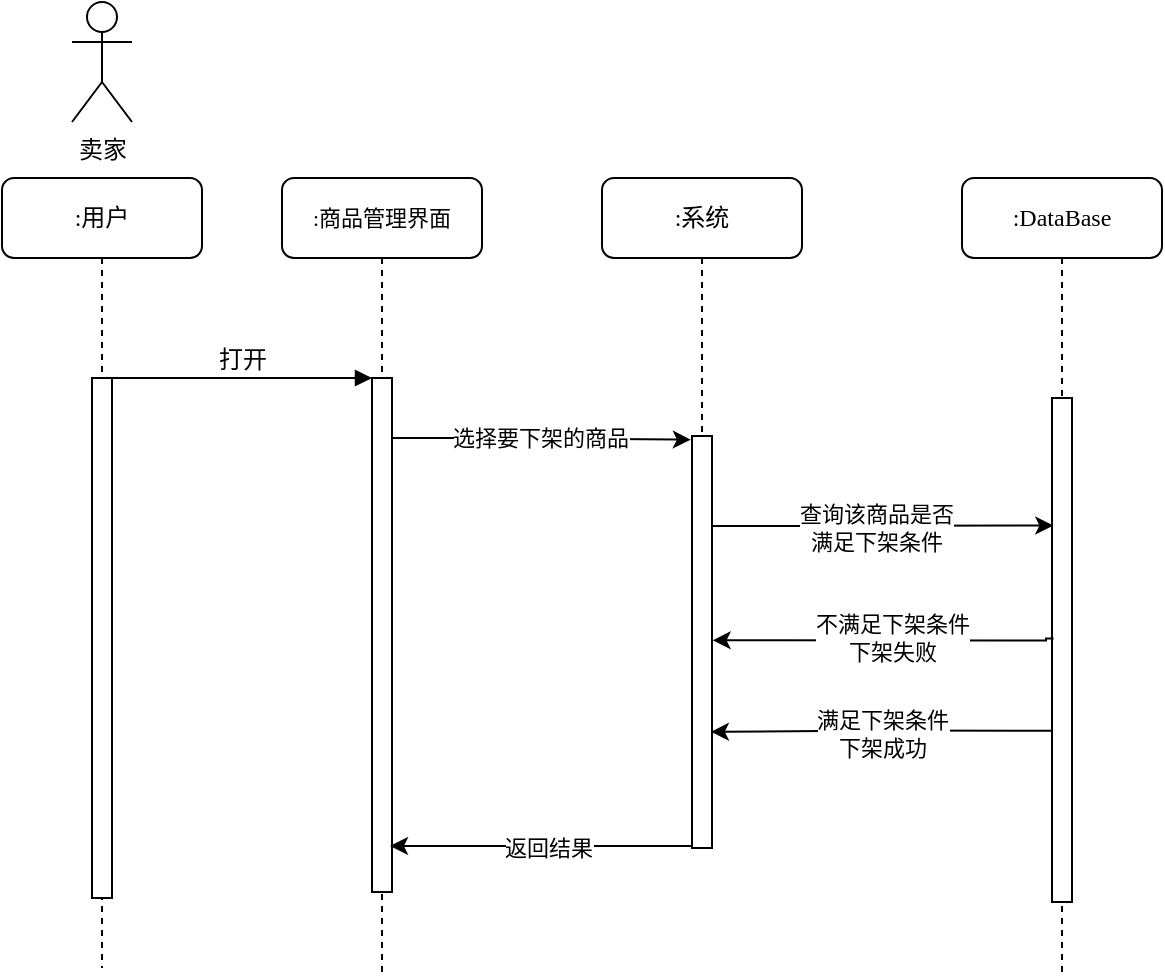 <mxfile version="17.4.5" type="github">
  <diagram id="pXBOFfhLJG-TJBFwOfTS" name="第 1 页">
    <mxGraphModel dx="1501" dy="655" grid="0" gridSize="10" guides="1" tooltips="1" connect="1" arrows="1" fold="1" page="1" pageScale="1" pageWidth="1169" pageHeight="827" math="0" shadow="0">
      <root>
        <mxCell id="0" />
        <mxCell id="1" parent="0" />
        <mxCell id="OLDiFzRFW7hrUyXx9NCD-1" value="&lt;font style=&quot;font-size: 11px ; line-height: 1.2&quot;&gt;:商品管理界面&lt;/font&gt;" style="shape=umlLifeline;perimeter=lifelinePerimeter;whiteSpace=wrap;html=1;container=1;collapsible=0;recursiveResize=0;outlineConnect=0;rounded=1;shadow=0;comic=0;labelBackgroundColor=none;strokeWidth=1;fontFamily=Verdana;fontSize=12;align=center;" vertex="1" parent="1">
          <mxGeometry x="344" y="207" width="100" height="399" as="geometry" />
        </mxCell>
        <mxCell id="OLDiFzRFW7hrUyXx9NCD-2" value="" style="html=1;points=[];perimeter=orthogonalPerimeter;rounded=0;shadow=0;comic=0;labelBackgroundColor=none;strokeWidth=1;fontFamily=Verdana;fontSize=12;align=center;" vertex="1" parent="OLDiFzRFW7hrUyXx9NCD-1">
          <mxGeometry x="45" y="100" width="10" height="257" as="geometry" />
        </mxCell>
        <mxCell id="OLDiFzRFW7hrUyXx9NCD-3" value=":系统" style="shape=umlLifeline;perimeter=lifelinePerimeter;whiteSpace=wrap;html=1;container=1;collapsible=0;recursiveResize=0;outlineConnect=0;rounded=1;shadow=0;comic=0;labelBackgroundColor=none;strokeWidth=1;fontFamily=Verdana;fontSize=12;align=center;" vertex="1" parent="1">
          <mxGeometry x="504" y="207" width="100" height="335" as="geometry" />
        </mxCell>
        <mxCell id="OLDiFzRFW7hrUyXx9NCD-4" value="" style="html=1;points=[];perimeter=orthogonalPerimeter;rounded=0;shadow=0;comic=0;labelBackgroundColor=none;strokeWidth=1;fontFamily=Verdana;fontSize=12;align=center;" vertex="1" parent="OLDiFzRFW7hrUyXx9NCD-3">
          <mxGeometry x="45" y="129" width="10" height="206" as="geometry" />
        </mxCell>
        <mxCell id="OLDiFzRFW7hrUyXx9NCD-5" value=":DataBase" style="shape=umlLifeline;perimeter=lifelinePerimeter;whiteSpace=wrap;html=1;container=1;collapsible=0;recursiveResize=0;outlineConnect=0;rounded=1;shadow=0;comic=0;labelBackgroundColor=none;strokeWidth=1;fontFamily=Verdana;fontSize=12;align=center;" vertex="1" parent="1">
          <mxGeometry x="684" y="207" width="100" height="398" as="geometry" />
        </mxCell>
        <mxCell id="OLDiFzRFW7hrUyXx9NCD-6" value="" style="html=1;points=[];perimeter=orthogonalPerimeter;rounded=0;shadow=0;comic=0;labelBackgroundColor=none;strokeWidth=1;fontFamily=Verdana;fontSize=12;align=center;" vertex="1" parent="OLDiFzRFW7hrUyXx9NCD-5">
          <mxGeometry x="45" y="110" width="10" height="252" as="geometry" />
        </mxCell>
        <mxCell id="OLDiFzRFW7hrUyXx9NCD-9" value=":用户" style="shape=umlLifeline;perimeter=lifelinePerimeter;whiteSpace=wrap;html=1;container=1;collapsible=0;recursiveResize=0;outlineConnect=0;rounded=1;shadow=0;comic=0;labelBackgroundColor=none;strokeWidth=1;fontFamily=Verdana;fontSize=12;align=center;" vertex="1" parent="1">
          <mxGeometry x="204" y="207" width="100" height="395" as="geometry" />
        </mxCell>
        <mxCell id="OLDiFzRFW7hrUyXx9NCD-10" value="" style="html=1;points=[];perimeter=orthogonalPerimeter;rounded=0;shadow=0;comic=0;labelBackgroundColor=none;strokeWidth=1;fontFamily=Verdana;fontSize=12;align=center;" vertex="1" parent="OLDiFzRFW7hrUyXx9NCD-9">
          <mxGeometry x="45" y="100" width="10" height="260" as="geometry" />
        </mxCell>
        <mxCell id="OLDiFzRFW7hrUyXx9NCD-11" value="打开" style="html=1;verticalAlign=bottom;endArrow=block;entryX=0;entryY=0;labelBackgroundColor=none;fontFamily=Verdana;fontSize=12;edgeStyle=elbowEdgeStyle;elbow=vertical;" edge="1" parent="1" source="OLDiFzRFW7hrUyXx9NCD-10" target="OLDiFzRFW7hrUyXx9NCD-2">
          <mxGeometry relative="1" as="geometry">
            <mxPoint x="324" y="317" as="sourcePoint" />
          </mxGeometry>
        </mxCell>
        <mxCell id="OLDiFzRFW7hrUyXx9NCD-12" value="卖家" style="shape=umlActor;verticalLabelPosition=bottom;verticalAlign=top;html=1;outlineConnect=0;" vertex="1" parent="1">
          <mxGeometry x="239" y="119" width="30" height="60" as="geometry" />
        </mxCell>
        <mxCell id="OLDiFzRFW7hrUyXx9NCD-13" style="edgeStyle=orthogonalEdgeStyle;rounded=0;orthogonalLoop=1;jettySize=auto;html=1;entryX=-0.059;entryY=0.009;entryDx=0;entryDy=0;entryPerimeter=0;" edge="1" parent="1" source="OLDiFzRFW7hrUyXx9NCD-2" target="OLDiFzRFW7hrUyXx9NCD-4">
          <mxGeometry relative="1" as="geometry">
            <Array as="points">
              <mxPoint x="432" y="337" />
              <mxPoint x="432" y="337" />
            </Array>
          </mxGeometry>
        </mxCell>
        <mxCell id="OLDiFzRFW7hrUyXx9NCD-14" value="选择要下架的商品" style="edgeLabel;html=1;align=center;verticalAlign=middle;resizable=0;points=[];" vertex="1" connectable="0" parent="OLDiFzRFW7hrUyXx9NCD-13">
          <mxGeometry x="0.077" y="1" relative="1" as="geometry">
            <mxPoint x="-7" as="offset" />
          </mxGeometry>
        </mxCell>
        <mxCell id="OLDiFzRFW7hrUyXx9NCD-27" style="edgeStyle=orthogonalEdgeStyle;rounded=0;orthogonalLoop=1;jettySize=auto;html=1;entryX=0.066;entryY=0.253;entryDx=0;entryDy=0;entryPerimeter=0;" edge="1" parent="1" source="OLDiFzRFW7hrUyXx9NCD-4" target="OLDiFzRFW7hrUyXx9NCD-6">
          <mxGeometry relative="1" as="geometry">
            <Array as="points">
              <mxPoint x="596" y="381" />
              <mxPoint x="596" y="381" />
            </Array>
          </mxGeometry>
        </mxCell>
        <mxCell id="OLDiFzRFW7hrUyXx9NCD-28" value="查询该商品是否&lt;br&gt;满足下架条件" style="edgeLabel;html=1;align=center;verticalAlign=middle;resizable=0;points=[];" vertex="1" connectable="0" parent="OLDiFzRFW7hrUyXx9NCD-27">
          <mxGeometry x="-0.161" y="-2" relative="1" as="geometry">
            <mxPoint x="10" y="-1" as="offset" />
          </mxGeometry>
        </mxCell>
        <mxCell id="OLDiFzRFW7hrUyXx9NCD-29" style="edgeStyle=orthogonalEdgeStyle;rounded=0;orthogonalLoop=1;jettySize=auto;html=1;entryX=1.033;entryY=0.496;entryDx=0;entryDy=0;entryPerimeter=0;exitX=0.078;exitY=0.477;exitDx=0;exitDy=0;exitPerimeter=0;" edge="1" parent="1" source="OLDiFzRFW7hrUyXx9NCD-6" target="OLDiFzRFW7hrUyXx9NCD-4">
          <mxGeometry relative="1" as="geometry">
            <mxPoint x="560" y="449" as="targetPoint" />
            <Array as="points">
              <mxPoint x="726" y="437" />
            </Array>
          </mxGeometry>
        </mxCell>
        <mxCell id="OLDiFzRFW7hrUyXx9NCD-30" value="不满足下架条件&lt;br&gt;下架失败" style="edgeLabel;html=1;align=center;verticalAlign=middle;resizable=0;points=[];" vertex="1" connectable="0" parent="OLDiFzRFW7hrUyXx9NCD-29">
          <mxGeometry x="0.088" y="2" relative="1" as="geometry">
            <mxPoint x="11" y="-3" as="offset" />
          </mxGeometry>
        </mxCell>
        <mxCell id="OLDiFzRFW7hrUyXx9NCD-31" style="edgeStyle=orthogonalEdgeStyle;rounded=0;orthogonalLoop=1;jettySize=auto;html=1;entryX=0.944;entryY=0.718;entryDx=0;entryDy=0;entryPerimeter=0;exitX=-0.024;exitY=0.66;exitDx=0;exitDy=0;exitPerimeter=0;" edge="1" parent="1" source="OLDiFzRFW7hrUyXx9NCD-6" target="OLDiFzRFW7hrUyXx9NCD-4">
          <mxGeometry relative="1" as="geometry">
            <Array as="points" />
          </mxGeometry>
        </mxCell>
        <mxCell id="OLDiFzRFW7hrUyXx9NCD-32" value="满足下架条件&lt;br&gt;下架成功" style="edgeLabel;html=1;align=center;verticalAlign=middle;resizable=0;points=[];" vertex="1" connectable="0" parent="OLDiFzRFW7hrUyXx9NCD-31">
          <mxGeometry x="0.105" y="1" relative="1" as="geometry">
            <mxPoint x="9" as="offset" />
          </mxGeometry>
        </mxCell>
        <mxCell id="OLDiFzRFW7hrUyXx9NCD-33" style="edgeStyle=orthogonalEdgeStyle;rounded=0;orthogonalLoop=1;jettySize=auto;html=1;" edge="1" parent="1" source="OLDiFzRFW7hrUyXx9NCD-4">
          <mxGeometry relative="1" as="geometry">
            <mxPoint x="398" y="541" as="targetPoint" />
            <Array as="points">
              <mxPoint x="398" y="541" />
            </Array>
          </mxGeometry>
        </mxCell>
        <mxCell id="OLDiFzRFW7hrUyXx9NCD-35" value="返回结果" style="edgeLabel;html=1;align=center;verticalAlign=middle;resizable=0;points=[];" vertex="1" connectable="0" parent="OLDiFzRFW7hrUyXx9NCD-33">
          <mxGeometry x="0.098" relative="1" as="geometry">
            <mxPoint x="11" y="1" as="offset" />
          </mxGeometry>
        </mxCell>
      </root>
    </mxGraphModel>
  </diagram>
</mxfile>
